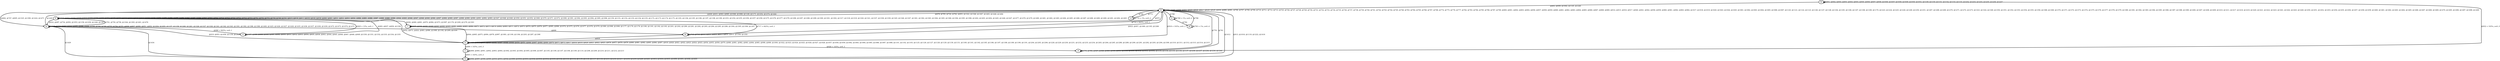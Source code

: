 digraph G {
        node [style=rounded, penwidth=3, fontsize=20, shape=oval];
        "0d" -> "0d" [label="@601, @602, @603, @604, @933, @934, @935, @936, @937, @938, @1036, @1037, @1038, @1039, @1040, @1041, @1139, @1140, @1141, @1142, @1143, @1144, @1242, @1243, @1244, @1245, @1246, @1247", color=black,arrowsize=1,style=bold,penwidth=3,fontsize=20];
"0d" -> "00" [label="@605, @939, @1042, @1145, @1248", color=black,arrowsize=1,style=bold,penwidth=3,fontsize=20];
"00" -> "00" [label="@606, @607, @608, @624, @625, @626, @627, @628, @629, @630, @680, @681, @706, @707, @708, @709, @710, @711, @712, @713, @725, @726, @727, @728, @729, @730, @731, @732, @733, @734, @735, @736, @737, @738, @739, @740, @741, @742, @743, @744, @745, @746, @763, @764, @765, @766, @767, @768, @774, @775, @776, @777, @782, @783, @784, @785, @786, @787, @799, @800, @801, @802, @803, @804, @856, @857, @858, @859, @860, @861, @862, @863, @864, @865, @866, @867, @868, @869, @914, @915, @916, @917, @940, @941, @942, @958, @959, @960, @961, @962, @963, @964, @1017, @1018, @1019, @1020, @1043, @1044, @1045, @1061, @1062, @1063, @1064, @1065, @1066, @1067, @1120, @1121, @1122, @1123, @1146, @1147, @1148, @1164, @1165, @1166, @1167, @1168, @1169, @1170, @1223, @1224, @1225, @1226, @1249, @1250, @1251, @1267, @1268, @1269, @1270, @1271, @1272, @1273, @1323, @1324, @1349, @1350, @1351, @1352, @1353, @1354, @1355, @1356, @1368, @1369, @1370, @1371, @1372, @1373, @1374, @1375, @1376, @1377, @1378, @1379, @1380, @1381, @1382, @1383, @1384, @1385, @1386, @1387, @1388, @1389, @1406, @1407, @1408, @1409, @1410, @1411, @1417, @1418, @1419, @1420, @1421, @1422, @1423, @1441, @1442, @1443, @1449, @1450, @1451, @1452, @1453, @1454, @1455, @1456, @1457, @1458, @1459, @1460, @1461, @1462, @1463, @1464, @1465, @1466, @1467, @1468, @1469, @1470, @1495, @1496, @1497, @1498, @1499", color=black,arrowsize=1,style=bold,penwidth=3,fontsize=20];
"00" -> "0f" [label="@609, @631, @943, @965, @1046, @1068, @1149, @1171, @1252, @1274, @1444", color=black,arrowsize=1,style=bold,penwidth=3,fontsize=20];
"0f" -> "0f" [label="@610, @611, @612, @613, @614, @615, @632, @633, @634, @635, @653, @654, @655, @656, @657, @658, @659, @674, @675, @676, @677, @678, @694, @695, @696, @702, @703, @704, @718, @719, @720, @721, @722, @723, @751, @752, @753, @759, @760, @761, @825, @826, @827, @828, @838, @839, @840, @841, @851, @852, @853, @854, @884, @885, @886, @887, @888, @889, @890, @944, @945, @946, @947, @948, @949, @966, @967, @968, @969, @987, @988, @989, @990, @991, @992, @993, @1047, @1048, @1049, @1050, @1051, @1052, @1069, @1070, @1071, @1072, @1090, @1091, @1092, @1093, @1094, @1095, @1096, @1150, @1151, @1152, @1153, @1154, @1155, @1172, @1173, @1174, @1175, @1193, @1194, @1195, @1196, @1197, @1198, @1199, @1253, @1254, @1255, @1256, @1257, @1258, @1275, @1276, @1277, @1278, @1296, @1297, @1298, @1299, @1300, @1301, @1302, @1317, @1318, @1319, @1320, @1321, @1337, @1338, @1339, @1345, @1346, @1347, @1361, @1362, @1363, @1364, @1365, @1366, @1394, @1395, @1396, @1402, @1403, @1404, @1445, @1446, @1447, @1477, @1478, @1479, @1480, @1481, @1482, @1483, @1484, @1485, @1486, @1487, @1488, @1489, @1490, @1491, @1492, @1493", color=black,arrowsize=1,style=bold,penwidth=3,fontsize=20];
"0f" -> "0a" [label="@616, @697, @754, @950, @1053, @1156, @1259, @1340, @1397", color=black,arrowsize=1,style=bold,penwidth=3,fontsize=20];
"0a" -> "0a" [label="@617, @618, @683, @684, @685, @698, @699, @700, @748, @749, @755, @756, @757, @806, @807, @808, @951, @952, @1054, @1055, @1157, @1158, @1260, @1261, @1326, @1327, @1328, @1341, @1342, @1343, @1391, @1392, @1398, @1399, @1400, @1425, @1426, @1427, @1428, @1435, @1436, @1437, @1438, @1439, @1472, @1473, @1474, @1475", color=black,arrowsize=1,style=bold,penwidth=3,fontsize=20];
"0a" -> "0c" [label="@619, @953, @1056, @1159, @1262", color=black,arrowsize=1,style=bold,penwidth=3,fontsize=20];
"0c" -> "0c" [label="@620, @621, @622, @645, @646, @647, @648, @649, @650, @651, @666, @667, @668, @669, @670, @671, @672, @817, @818, @819, @820, @821, @822, @823, @876, @877, @878, @879, @880, @881, @882, @895, @896, @897, @919, @920, @921, @922, @923, @924, @925, @954, @955, @956, @979, @980, @981, @982, @983, @984, @985, @998, @999, @1000, @1022, @1023, @1024, @1025, @1026, @1027, @1028, @1057, @1058, @1059, @1082, @1083, @1084, @1085, @1086, @1087, @1088, @1101, @1102, @1103, @1125, @1126, @1127, @1128, @1129, @1130, @1131, @1160, @1161, @1162, @1185, @1186, @1187, @1188, @1189, @1190, @1191, @1204, @1205, @1206, @1228, @1229, @1230, @1231, @1232, @1233, @1234, @1263, @1264, @1265, @1288, @1289, @1290, @1291, @1292, @1293, @1294, @1309, @1310, @1311, @1312, @1313, @1314, @1315", color=black,arrowsize=1,style=bold,penwidth=3,fontsize=20];
"0c" -> "00" [label="@623, @957, @1060, @1163, @1266", color=black,arrowsize=1,style=bold,penwidth=3,fontsize=20];
"0f" -> "17" [label="@636, @660, @891, @970, @994, @1073, @1097, @1176, @1200, @1279, @1303", color=black,arrowsize=1,style=bold,penwidth=3,fontsize=20];
"17" -> "17" [label="@637, @638, @639, @640, @641, @642, @643, @661, @662, @663, @664, @871, @872, @873, @874, @892, @893, @971, @972, @973, @974, @975, @976, @977, @995, @996, @1074, @1075, @1076, @1077, @1078, @1079, @1080, @1098, @1099, @1177, @1178, @1179, @1180, @1181, @1182, @1183, @1201, @1202, @1280, @1281, @1282, @1283, @1284, @1285, @1286, @1304, @1305, @1306, @1307", color=black,arrowsize=1,style=bold,penwidth=3,fontsize=20];
"17" -> "0c" [label="@644, @665, @875, @894, @978, @997, @1081, @1100, @1184, @1203, @1287, @1308", color=black,arrowsize=1,style=bold,penwidth=3,fontsize=20];
"0c" -> "0f" [label="@652, @673, @824, @883, @986, @1089, @1192, @1295, @1316", color=black,arrowsize=1,style=bold,penwidth=3,fontsize=20];
"0f" -> "00" [label="@679, @705, @724, @762, @855, @1322, @1348, @1367, @1405, @1448, @1494", color=black,arrowsize=1,style=bold,penwidth=3,fontsize=20];
"00" -> "0a" [label="@682, @747, @805, @1325, @1390, @1424, @1471", color=black,arrowsize=1,style=bold,penwidth=3,fontsize=20];
"0a" -> "15" [label="@686 + 643*n, n=0..1", color=black,arrowsize=1,style=bold,penwidth=3,fontsize=20];
"15" -> "15" [label="@687, @688, @689, @690, @691, @692, @830, @831, @832, @833, @834, @835, @836, @843, @844, @845, @846, @847, @848, @849, @1330, @1331, @1332, @1333, @1334, @1335", color=black,arrowsize=1,style=bold,penwidth=3,fontsize=20];
"15" -> "0f" [label="@693, @837, @850, @1336", color=black,arrowsize=1,style=bold,penwidth=3,fontsize=20];
"0a" -> "0f" [label="@701, @750, @758, @1344, @1393, @1401, @1476", color=black,arrowsize=1,style=bold,penwidth=3,fontsize=20];
"00" -> "0b" [label="@714 + 643*n, n=0..1", color=black,arrowsize=1,style=bold,penwidth=3,fontsize=20];
"0b" -> "0b" [label="@715, @716, @810, @811, @812, @813, @814, @815, @1358, @1359", color=black,arrowsize=1,style=bold,penwidth=3,fontsize=20];
"0b" -> "0f" [label="@717 + 643*n, n=0..1", color=black,arrowsize=1,style=bold,penwidth=3,fontsize=20];
"00" -> "14" [label="@769", color=black,arrowsize=1,style=bold,penwidth=3,fontsize=20];
"14" -> "14" [label="@770 + 1*n, n=0..2", color=black,arrowsize=1,style=bold,penwidth=3,fontsize=20];
"14" -> "00" [label="@773", color=black,arrowsize=1,style=bold,penwidth=3,fontsize=20];
"00" -> "18" [label="@778", color=black,arrowsize=1,style=bold,penwidth=3,fontsize=20];
"18" -> "18" [label="@779, @780, @927, @928, @929, @930, @931, @1030, @1031, @1032, @1033, @1034, @1133, @1134, @1135, @1136, @1137, @1236, @1237, @1238, @1239, @1240", color=black,arrowsize=1,style=bold,penwidth=3,fontsize=20];
"18" -> "00" [label="@781", color=black,arrowsize=1,style=bold,penwidth=3,fontsize=20];
"00" -> "01" [label="@788", color=black,arrowsize=1,style=bold,penwidth=3,fontsize=20];
"01" -> "01" [label="@789 + 1*n, n=0..2", color=black,arrowsize=1,style=bold,penwidth=3,fontsize=20];
"01" -> "08" [label="@792", color=black,arrowsize=1,style=bold,penwidth=3,fontsize=20];
"08" -> "08" [label="@793 + 1*n, n=0..4", color=black,arrowsize=1,style=bold,penwidth=3,fontsize=20];
"08" -> "00" [label="@798", color=black,arrowsize=1,style=bold,penwidth=3,fontsize=20];
"0a" -> "0b" [label="@809", color=black,arrowsize=1,style=bold,penwidth=3,fontsize=20];
"0b" -> "0c" [label="@816", color=black,arrowsize=1,style=bold,penwidth=3,fontsize=20];
"0f" -> "15" [label="@829 + 13*n, n=0..1", color=black,arrowsize=1,style=bold,penwidth=3,fontsize=20];
"00" -> "17" [label="@870", color=black,arrowsize=1,style=bold,penwidth=3,fontsize=20];
"0c" -> "1c" [label="@898 + 103*n, n=0..3", color=black,arrowsize=1,style=bold,penwidth=3,fontsize=20];
"1c" -> "1c" [label="@899, @900, @901, @902, @903, @904, @1002, @1003, @1004, @1005, @1006, @1007, @1105, @1106, @1107, @1108, @1109, @1110, @1208, @1209, @1210, @1211, @1212, @1213", color=black,arrowsize=1,style=bold,penwidth=3,fontsize=20];
"1c" -> "0e" [label="@905 + 103*n, n=0..3", color=black,arrowsize=1,style=bold,penwidth=3,fontsize=20];
"0e" -> "0e" [label="@906, @907, @908, @909, @910, @911, @912, @1009, @1010, @1011, @1012, @1013, @1014, @1015, @1112, @1113, @1114, @1115, @1116, @1117, @1118, @1215, @1216, @1217, @1218, @1219, @1220, @1221, @1413, @1414, @1415, @1430, @1431, @1432, @1433", color=black,arrowsize=1,style=bold,penwidth=3,fontsize=20];
"0e" -> "00" [label="@913, @1016, @1119, @1222, @1416", color=black,arrowsize=1,style=bold,penwidth=3,fontsize=20];
"00" -> "0c" [label="@918 + 103*n, n=0..3", color=black,arrowsize=1,style=bold,penwidth=3,fontsize=20];
"0c" -> "18" [label="@926 + 103*n, n=0..3", color=black,arrowsize=1,style=bold,penwidth=3,fontsize=20];
"18" -> "0d" [label="@932 + 103*n, n=0..3", color=black,arrowsize=1,style=bold,penwidth=3,fontsize=20];
"00" -> "0e" [label="@1412", color=black,arrowsize=1,style=bold,penwidth=3,fontsize=20];
"0a" -> "0e" [label="@1429", color=black,arrowsize=1,style=bold,penwidth=3,fontsize=20];
"0e" -> "0a" [label="@1434", color=black,arrowsize=1,style=bold,penwidth=3,fontsize=20];
"0a" -> "00" [label="@1440", color=black,arrowsize=1,style=bold,penwidth=3,fontsize=20];
}
